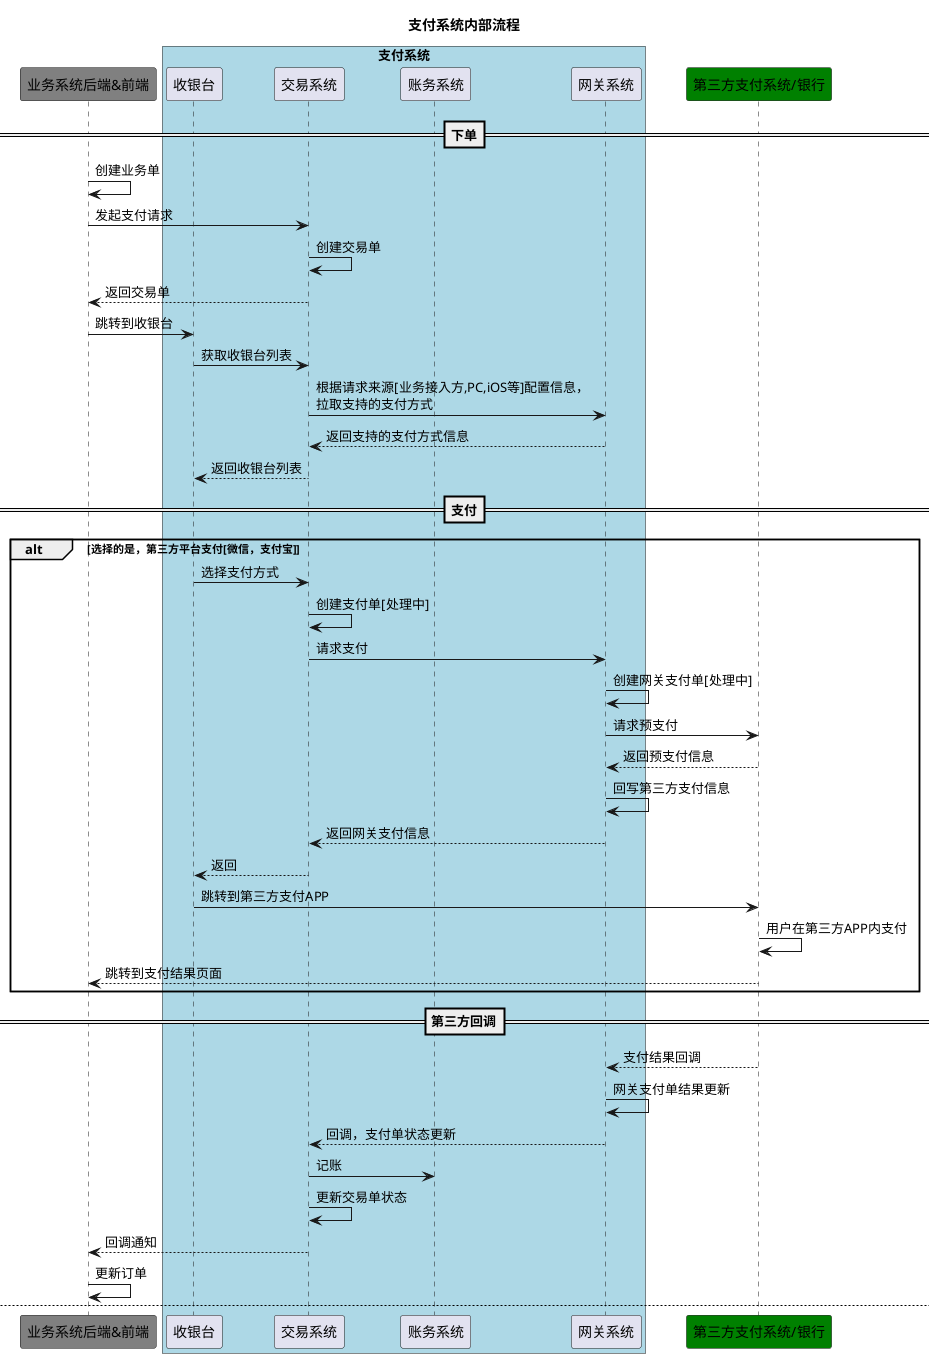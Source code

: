 @startuml

title 支付系统内部流程

participant "业务系统后端&前端" as 业务系统 #gray
box "支付系统" #LightBlue
participant "收银台" as 收银台
participant "交易系统" as 支付
participant "账务系统" as 账务
participant "网关系统" as 网关
end box

participant "第三方支付系统/银行" as 第三方 #green

==下单==
业务系统 -> 业务系统:创建业务单
业务系统 -> 支付 : 发起支付请求
支付 -> 支付 : 创建交易单
支付 --> 业务系统 : 返回交易单
业务系统 -> 收银台 : 跳转到收银台
收银台 -> 支付:获取收银台列表

支付 -> 网关 : 根据请求来源[业务接入方,PC,iOS等]配置信息，\n拉取支持的支付方式
网关 --> 支付 : 返回支持的支付方式信息

支付 --> 收银台 : 返回收银台列表

==支付==
alt 选择的是，第三方平台支付[微信，支付宝]
收银台 -> 支付 : 选择支付方式
支付 -> 支付 : 创建支付单[处理中]
支付 -> 网关 : 请求支付
网关 -> 网关 : 创建网关支付单[处理中]
网关 -> 第三方 : 请求预支付
第三方 --> 网关 : 返回预支付信息
网关 -> 网关 :回写第三方支付信息
网关 --> 支付 : 返回网关支付信息
支付 --> 收银台 :返回
收银台 -> 第三方 :跳转到第三方支付APP
第三方 -> 第三方: 用户在第三方APP内支付
第三方 --> 业务系统:跳转到支付结果页面
end

==第三方回调==
'alt 第三方回调
第三方 --> 网关 : 支付结果回调
网关 -> 网关 :网关支付单结果更新
网关 --> 支付:回调，支付单状态更新
'else 定时主动查询
'支付->网关:查询支付状态
'第三方 -> 网关
'网关 -->第三方
'网关-->支付:返回状态
'end
支付 -> 账务 :记账
支付 -> 支付: 更新交易单状态
支付 --> 业务系统: 回调通知
业务系统 -> 业务系统:更新订单

newpage

==定时查询==
支付->网关:查询支付状态
网关 ->第三方
第三方 --> 网关
网关-->支付:返回状态
支付 -> 账务 :记账
支付 -> 支付: 更新交易单状态
支付 --> 业务系统: 回调通知
业务系统 -> 业务系统:更新订单


==业务系统轮询==
业务系统 -> 支付: 查询订单支付状态
支付 --> 业务系统: 返回订单支付状态




@enduml
